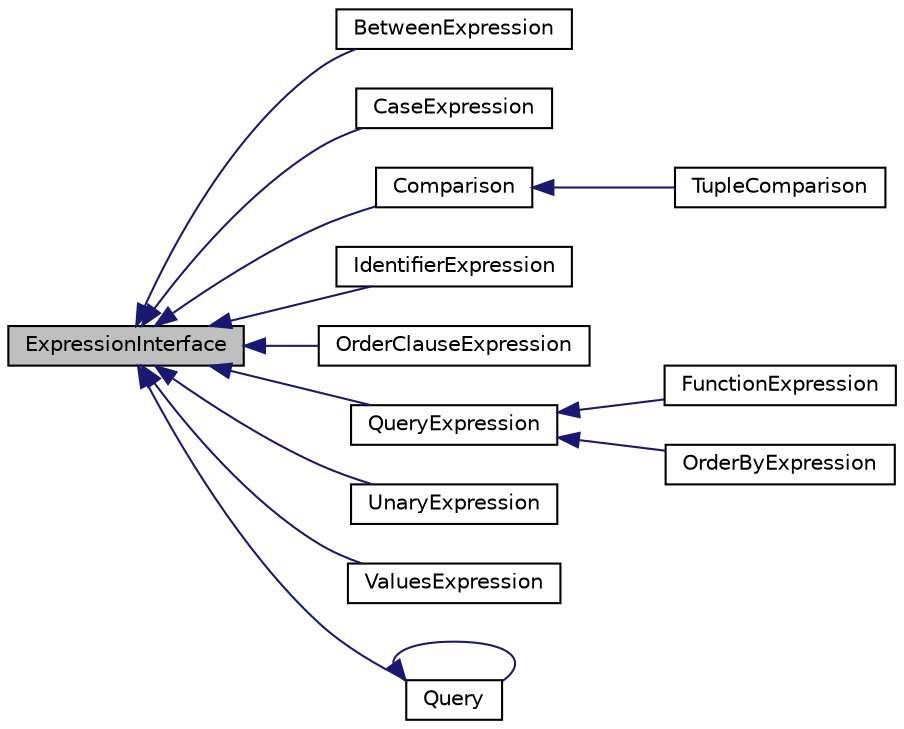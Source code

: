 digraph "ExpressionInterface"
{
  edge [fontname="Helvetica",fontsize="10",labelfontname="Helvetica",labelfontsize="10"];
  node [fontname="Helvetica",fontsize="10",shape=record];
  rankdir="LR";
  Node1 [label="ExpressionInterface",height=0.2,width=0.4,color="black", fillcolor="grey75", style="filled", fontcolor="black"];
  Node1 -> Node2 [dir="back",color="midnightblue",fontsize="10",style="solid",fontname="Helvetica"];
  Node2 [label="BetweenExpression",height=0.2,width=0.4,color="black", fillcolor="white", style="filled",URL="$class_cake_1_1_database_1_1_expression_1_1_between_expression.html"];
  Node1 -> Node3 [dir="back",color="midnightblue",fontsize="10",style="solid",fontname="Helvetica"];
  Node3 [label="CaseExpression",height=0.2,width=0.4,color="black", fillcolor="white", style="filled",URL="$class_cake_1_1_database_1_1_expression_1_1_case_expression.html"];
  Node1 -> Node4 [dir="back",color="midnightblue",fontsize="10",style="solid",fontname="Helvetica"];
  Node4 [label="Comparison",height=0.2,width=0.4,color="black", fillcolor="white", style="filled",URL="$class_cake_1_1_database_1_1_expression_1_1_comparison.html"];
  Node4 -> Node5 [dir="back",color="midnightblue",fontsize="10",style="solid",fontname="Helvetica"];
  Node5 [label="TupleComparison",height=0.2,width=0.4,color="black", fillcolor="white", style="filled",URL="$class_cake_1_1_database_1_1_expression_1_1_tuple_comparison.html"];
  Node1 -> Node6 [dir="back",color="midnightblue",fontsize="10",style="solid",fontname="Helvetica"];
  Node6 [label="IdentifierExpression",height=0.2,width=0.4,color="black", fillcolor="white", style="filled",URL="$class_cake_1_1_database_1_1_expression_1_1_identifier_expression.html"];
  Node1 -> Node7 [dir="back",color="midnightblue",fontsize="10",style="solid",fontname="Helvetica"];
  Node7 [label="OrderClauseExpression",height=0.2,width=0.4,color="black", fillcolor="white", style="filled",URL="$class_cake_1_1_database_1_1_expression_1_1_order_clause_expression.html"];
  Node1 -> Node8 [dir="back",color="midnightblue",fontsize="10",style="solid",fontname="Helvetica"];
  Node8 [label="QueryExpression",height=0.2,width=0.4,color="black", fillcolor="white", style="filled",URL="$class_cake_1_1_database_1_1_expression_1_1_query_expression.html"];
  Node8 -> Node9 [dir="back",color="midnightblue",fontsize="10",style="solid",fontname="Helvetica"];
  Node9 [label="FunctionExpression",height=0.2,width=0.4,color="black", fillcolor="white", style="filled",URL="$class_cake_1_1_database_1_1_expression_1_1_function_expression.html"];
  Node8 -> Node10 [dir="back",color="midnightblue",fontsize="10",style="solid",fontname="Helvetica"];
  Node10 [label="OrderByExpression",height=0.2,width=0.4,color="black", fillcolor="white", style="filled",URL="$class_cake_1_1_database_1_1_expression_1_1_order_by_expression.html"];
  Node1 -> Node11 [dir="back",color="midnightblue",fontsize="10",style="solid",fontname="Helvetica"];
  Node11 [label="UnaryExpression",height=0.2,width=0.4,color="black", fillcolor="white", style="filled",URL="$class_cake_1_1_database_1_1_expression_1_1_unary_expression.html"];
  Node1 -> Node12 [dir="back",color="midnightblue",fontsize="10",style="solid",fontname="Helvetica"];
  Node12 [label="ValuesExpression",height=0.2,width=0.4,color="black", fillcolor="white", style="filled",URL="$class_cake_1_1_database_1_1_expression_1_1_values_expression.html"];
  Node1 -> Node13 [dir="back",color="midnightblue",fontsize="10",style="solid",fontname="Helvetica"];
  Node13 [label="Query",height=0.2,width=0.4,color="black", fillcolor="white", style="filled",URL="$class_cake_1_1_database_1_1_query.html"];
  Node13 -> Node13 [dir="back",color="midnightblue",fontsize="10",style="solid",fontname="Helvetica"];
}
